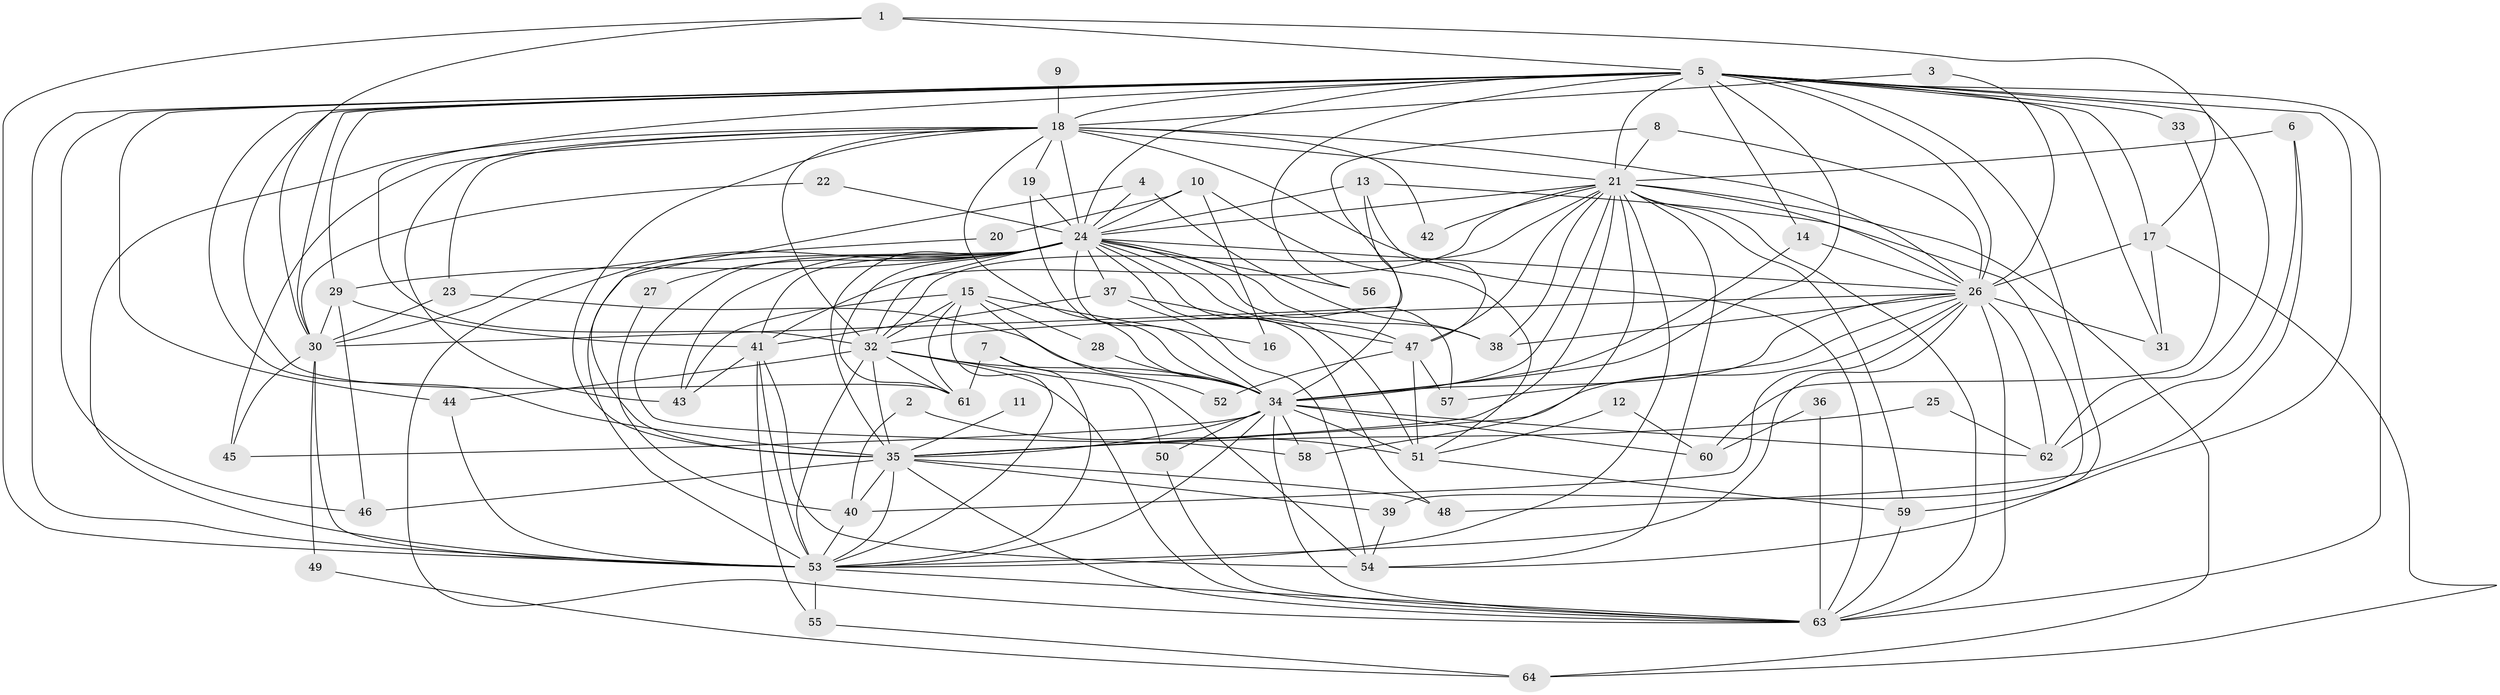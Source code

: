 // original degree distribution, {15: 0.007874015748031496, 28: 0.007874015748031496, 26: 0.007874015748031496, 19: 0.015748031496062992, 18: 0.007874015748031496, 24: 0.007874015748031496, 23: 0.007874015748031496, 21: 0.007874015748031496, 34: 0.007874015748031496, 2: 0.5905511811023622, 9: 0.015748031496062992, 5: 0.047244094488188976, 3: 0.1732283464566929, 8: 0.007874015748031496, 4: 0.047244094488188976, 6: 0.023622047244094488, 10: 0.007874015748031496, 7: 0.007874015748031496}
// Generated by graph-tools (version 1.1) at 2025/01/03/09/25 03:01:22]
// undirected, 64 vertices, 185 edges
graph export_dot {
graph [start="1"]
  node [color=gray90,style=filled];
  1;
  2;
  3;
  4;
  5;
  6;
  7;
  8;
  9;
  10;
  11;
  12;
  13;
  14;
  15;
  16;
  17;
  18;
  19;
  20;
  21;
  22;
  23;
  24;
  25;
  26;
  27;
  28;
  29;
  30;
  31;
  32;
  33;
  34;
  35;
  36;
  37;
  38;
  39;
  40;
  41;
  42;
  43;
  44;
  45;
  46;
  47;
  48;
  49;
  50;
  51;
  52;
  53;
  54;
  55;
  56;
  57;
  58;
  59;
  60;
  61;
  62;
  63;
  64;
  1 -- 5 [weight=1.0];
  1 -- 17 [weight=1.0];
  1 -- 30 [weight=1.0];
  1 -- 53 [weight=1.0];
  2 -- 40 [weight=1.0];
  2 -- 51 [weight=1.0];
  3 -- 18 [weight=1.0];
  3 -- 26 [weight=1.0];
  4 -- 24 [weight=1.0];
  4 -- 35 [weight=1.0];
  4 -- 38 [weight=1.0];
  5 -- 14 [weight=1.0];
  5 -- 17 [weight=1.0];
  5 -- 18 [weight=1.0];
  5 -- 21 [weight=2.0];
  5 -- 24 [weight=1.0];
  5 -- 26 [weight=1.0];
  5 -- 29 [weight=1.0];
  5 -- 30 [weight=1.0];
  5 -- 31 [weight=1.0];
  5 -- 32 [weight=1.0];
  5 -- 33 [weight=1.0];
  5 -- 34 [weight=4.0];
  5 -- 35 [weight=1.0];
  5 -- 44 [weight=1.0];
  5 -- 46 [weight=1.0];
  5 -- 53 [weight=1.0];
  5 -- 54 [weight=1.0];
  5 -- 56 [weight=1.0];
  5 -- 59 [weight=1.0];
  5 -- 61 [weight=1.0];
  5 -- 62 [weight=1.0];
  5 -- 63 [weight=2.0];
  6 -- 21 [weight=1.0];
  6 -- 48 [weight=1.0];
  6 -- 62 [weight=1.0];
  7 -- 53 [weight=1.0];
  7 -- 54 [weight=1.0];
  7 -- 61 [weight=1.0];
  8 -- 21 [weight=1.0];
  8 -- 26 [weight=1.0];
  8 -- 34 [weight=1.0];
  9 -- 18 [weight=1.0];
  10 -- 16 [weight=1.0];
  10 -- 20 [weight=1.0];
  10 -- 24 [weight=2.0];
  10 -- 51 [weight=1.0];
  11 -- 35 [weight=1.0];
  12 -- 51 [weight=1.0];
  12 -- 60 [weight=1.0];
  13 -- 24 [weight=1.0];
  13 -- 30 [weight=1.0];
  13 -- 39 [weight=1.0];
  13 -- 47 [weight=1.0];
  14 -- 26 [weight=1.0];
  14 -- 34 [weight=1.0];
  15 -- 16 [weight=1.0];
  15 -- 28 [weight=1.0];
  15 -- 32 [weight=1.0];
  15 -- 43 [weight=1.0];
  15 -- 52 [weight=1.0];
  15 -- 53 [weight=1.0];
  15 -- 61 [weight=1.0];
  17 -- 26 [weight=1.0];
  17 -- 31 [weight=1.0];
  17 -- 64 [weight=1.0];
  18 -- 19 [weight=1.0];
  18 -- 21 [weight=3.0];
  18 -- 23 [weight=1.0];
  18 -- 24 [weight=1.0];
  18 -- 26 [weight=1.0];
  18 -- 32 [weight=1.0];
  18 -- 34 [weight=1.0];
  18 -- 35 [weight=1.0];
  18 -- 42 [weight=1.0];
  18 -- 43 [weight=1.0];
  18 -- 45 [weight=1.0];
  18 -- 53 [weight=1.0];
  18 -- 63 [weight=1.0];
  19 -- 24 [weight=1.0];
  19 -- 34 [weight=1.0];
  20 -- 30 [weight=1.0];
  21 -- 24 [weight=1.0];
  21 -- 26 [weight=2.0];
  21 -- 32 [weight=1.0];
  21 -- 34 [weight=1.0];
  21 -- 35 [weight=1.0];
  21 -- 38 [weight=1.0];
  21 -- 41 [weight=2.0];
  21 -- 42 [weight=1.0];
  21 -- 47 [weight=1.0];
  21 -- 53 [weight=1.0];
  21 -- 54 [weight=1.0];
  21 -- 58 [weight=1.0];
  21 -- 59 [weight=1.0];
  21 -- 63 [weight=1.0];
  21 -- 64 [weight=1.0];
  22 -- 24 [weight=1.0];
  22 -- 30 [weight=1.0];
  23 -- 30 [weight=1.0];
  23 -- 34 [weight=1.0];
  24 -- 26 [weight=1.0];
  24 -- 27 [weight=2.0];
  24 -- 29 [weight=1.0];
  24 -- 32 [weight=3.0];
  24 -- 34 [weight=1.0];
  24 -- 35 [weight=2.0];
  24 -- 37 [weight=2.0];
  24 -- 38 [weight=1.0];
  24 -- 41 [weight=1.0];
  24 -- 43 [weight=1.0];
  24 -- 47 [weight=2.0];
  24 -- 48 [weight=1.0];
  24 -- 51 [weight=1.0];
  24 -- 53 [weight=1.0];
  24 -- 56 [weight=1.0];
  24 -- 57 [weight=1.0];
  24 -- 58 [weight=1.0];
  24 -- 61 [weight=1.0];
  24 -- 63 [weight=1.0];
  25 -- 35 [weight=1.0];
  25 -- 62 [weight=1.0];
  26 -- 31 [weight=1.0];
  26 -- 32 [weight=1.0];
  26 -- 34 [weight=1.0];
  26 -- 35 [weight=1.0];
  26 -- 38 [weight=1.0];
  26 -- 40 [weight=1.0];
  26 -- 53 [weight=2.0];
  26 -- 57 [weight=1.0];
  26 -- 62 [weight=3.0];
  26 -- 63 [weight=2.0];
  27 -- 40 [weight=1.0];
  28 -- 34 [weight=1.0];
  29 -- 30 [weight=1.0];
  29 -- 41 [weight=1.0];
  29 -- 46 [weight=1.0];
  30 -- 45 [weight=1.0];
  30 -- 49 [weight=1.0];
  30 -- 53 [weight=1.0];
  32 -- 34 [weight=1.0];
  32 -- 35 [weight=2.0];
  32 -- 44 [weight=1.0];
  32 -- 50 [weight=1.0];
  32 -- 53 [weight=2.0];
  32 -- 61 [weight=1.0];
  32 -- 63 [weight=2.0];
  33 -- 60 [weight=1.0];
  34 -- 35 [weight=1.0];
  34 -- 45 [weight=1.0];
  34 -- 50 [weight=1.0];
  34 -- 51 [weight=2.0];
  34 -- 53 [weight=1.0];
  34 -- 58 [weight=1.0];
  34 -- 60 [weight=2.0];
  34 -- 62 [weight=1.0];
  34 -- 63 [weight=1.0];
  35 -- 39 [weight=1.0];
  35 -- 40 [weight=1.0];
  35 -- 46 [weight=1.0];
  35 -- 48 [weight=1.0];
  35 -- 53 [weight=1.0];
  35 -- 63 [weight=1.0];
  36 -- 60 [weight=1.0];
  36 -- 63 [weight=1.0];
  37 -- 41 [weight=1.0];
  37 -- 47 [weight=1.0];
  37 -- 54 [weight=1.0];
  39 -- 54 [weight=1.0];
  40 -- 53 [weight=1.0];
  41 -- 43 [weight=1.0];
  41 -- 53 [weight=1.0];
  41 -- 54 [weight=1.0];
  41 -- 55 [weight=1.0];
  44 -- 53 [weight=1.0];
  47 -- 51 [weight=1.0];
  47 -- 52 [weight=1.0];
  47 -- 57 [weight=1.0];
  49 -- 64 [weight=1.0];
  50 -- 63 [weight=1.0];
  51 -- 59 [weight=1.0];
  53 -- 55 [weight=2.0];
  53 -- 63 [weight=1.0];
  55 -- 64 [weight=1.0];
  59 -- 63 [weight=1.0];
}
